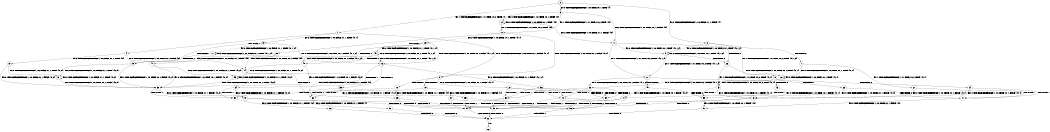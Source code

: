 digraph BCG {
size = "7, 10.5";
center = TRUE;
node [shape = circle];
0 [peripheries = 2];
0 -> 1 [label = "EX !1 !ATOMIC_EXCH_BRANCH (1, +1, TRUE, +0, 2, TRUE) !{}"];
0 -> 2 [label = "EX !2 !ATOMIC_EXCH_BRANCH (1, +0, FALSE, +1, 1, FALSE) !{}"];
0 -> 3 [label = "EX !0 !ATOMIC_EXCH_BRANCH (1, +0, TRUE, +0, 1, TRUE) !{}"];
1 -> 4 [label = "TERMINATE !1"];
1 -> 5 [label = "EX !2 !ATOMIC_EXCH_BRANCH (1, +0, FALSE, +1, 1, TRUE) !{0, 1}"];
1 -> 6 [label = "EX !0 !ATOMIC_EXCH_BRANCH (1, +0, TRUE, +0, 1, FALSE) !{0, 1}"];
2 -> 7 [label = "TERMINATE !2"];
2 -> 8 [label = "EX !1 !ATOMIC_EXCH_BRANCH (1, +1, TRUE, +0, 2, TRUE) !{0, 1, 2}"];
2 -> 9 [label = "EX !0 !ATOMIC_EXCH_BRANCH (1, +0, TRUE, +0, 1, TRUE) !{0, 1, 2}"];
3 -> 10 [label = "EX !1 !ATOMIC_EXCH_BRANCH (1, +1, TRUE, +0, 2, TRUE) !{0}"];
3 -> 11 [label = "EX !2 !ATOMIC_EXCH_BRANCH (1, +0, FALSE, +1, 1, FALSE) !{0}"];
3 -> 12 [label = "EX !0 !ATOMIC_EXCH_BRANCH (1, +0, TRUE, +0, 1, TRUE) !{0}"];
4 -> 13 [label = "EX !2 !ATOMIC_EXCH_BRANCH (1, +0, FALSE, +1, 1, TRUE) !{0}"];
4 -> 14 [label = "EX !0 !ATOMIC_EXCH_BRANCH (1, +0, TRUE, +0, 1, FALSE) !{0}"];
5 -> 15 [label = "TERMINATE !1"];
5 -> 16 [label = "EX !0 !ATOMIC_EXCH_BRANCH (1, +0, TRUE, +0, 1, FALSE) !{0, 1, 2}"];
5 -> 17 [label = "EX !2 !ATOMIC_EXCH_BRANCH (1, +0, FALSE, +1, 1, TRUE) !{0, 1, 2}"];
6 -> 18 [label = "TERMINATE !1"];
6 -> 19 [label = "TERMINATE !0"];
6 -> 20 [label = "EX !2 !ATOMIC_EXCH_BRANCH (1, +0, FALSE, +1, 1, FALSE) !{0, 1}"];
7 -> 21 [label = "EX !1 !ATOMIC_EXCH_BRANCH (1, +1, TRUE, +0, 2, TRUE) !{0, 1}"];
7 -> 22 [label = "EX !0 !ATOMIC_EXCH_BRANCH (1, +0, TRUE, +0, 1, TRUE) !{0, 1}"];
8 -> 23 [label = "TERMINATE !1"];
8 -> 24 [label = "TERMINATE !2"];
8 -> 25 [label = "EX !0 !ATOMIC_EXCH_BRANCH (1, +0, TRUE, +0, 1, FALSE) !{0, 1, 2}"];
9 -> 26 [label = "TERMINATE !2"];
9 -> 27 [label = "EX !1 !ATOMIC_EXCH_BRANCH (1, +1, TRUE, +0, 2, TRUE) !{0, 1, 2}"];
9 -> 9 [label = "EX !0 !ATOMIC_EXCH_BRANCH (1, +0, TRUE, +0, 1, TRUE) !{0, 1, 2}"];
10 -> 28 [label = "TERMINATE !1"];
10 -> 29 [label = "EX !2 !ATOMIC_EXCH_BRANCH (1, +0, FALSE, +1, 1, TRUE) !{0, 1}"];
10 -> 6 [label = "EX !0 !ATOMIC_EXCH_BRANCH (1, +0, TRUE, +0, 1, FALSE) !{0, 1}"];
11 -> 26 [label = "TERMINATE !2"];
11 -> 27 [label = "EX !1 !ATOMIC_EXCH_BRANCH (1, +1, TRUE, +0, 2, TRUE) !{0, 1, 2}"];
11 -> 9 [label = "EX !0 !ATOMIC_EXCH_BRANCH (1, +0, TRUE, +0, 1, TRUE) !{0, 1, 2}"];
12 -> 10 [label = "EX !1 !ATOMIC_EXCH_BRANCH (1, +1, TRUE, +0, 2, TRUE) !{0}"];
12 -> 11 [label = "EX !2 !ATOMIC_EXCH_BRANCH (1, +0, FALSE, +1, 1, FALSE) !{0}"];
12 -> 12 [label = "EX !0 !ATOMIC_EXCH_BRANCH (1, +0, TRUE, +0, 1, TRUE) !{0}"];
13 -> 30 [label = "EX !0 !ATOMIC_EXCH_BRANCH (1, +0, TRUE, +0, 1, FALSE) !{0, 2}"];
13 -> 31 [label = "EX !2 !ATOMIC_EXCH_BRANCH (1, +0, FALSE, +1, 1, TRUE) !{0, 2}"];
14 -> 32 [label = "TERMINATE !0"];
14 -> 33 [label = "EX !2 !ATOMIC_EXCH_BRANCH (1, +0, FALSE, +1, 1, FALSE) !{0}"];
15 -> 30 [label = "EX !0 !ATOMIC_EXCH_BRANCH (1, +0, TRUE, +0, 1, FALSE) !{0, 2}"];
15 -> 31 [label = "EX !2 !ATOMIC_EXCH_BRANCH (1, +0, FALSE, +1, 1, TRUE) !{0, 2}"];
16 -> 34 [label = "TERMINATE !1"];
16 -> 35 [label = "TERMINATE !0"];
16 -> 36 [label = "EX !2 !ATOMIC_EXCH_BRANCH (1, +0, FALSE, +1, 1, FALSE) !{0, 1, 2}"];
17 -> 15 [label = "TERMINATE !1"];
17 -> 16 [label = "EX !0 !ATOMIC_EXCH_BRANCH (1, +0, TRUE, +0, 1, FALSE) !{0, 1, 2}"];
17 -> 17 [label = "EX !2 !ATOMIC_EXCH_BRANCH (1, +0, FALSE, +1, 1, TRUE) !{0, 1, 2}"];
18 -> 32 [label = "TERMINATE !0"];
18 -> 33 [label = "EX !2 !ATOMIC_EXCH_BRANCH (1, +0, FALSE, +1, 1, FALSE) !{0}"];
19 -> 32 [label = "TERMINATE !1"];
19 -> 37 [label = "EX !2 !ATOMIC_EXCH_BRANCH (1, +0, FALSE, +1, 1, FALSE) !{1}"];
20 -> 38 [label = "TERMINATE !1"];
20 -> 39 [label = "TERMINATE !2"];
20 -> 40 [label = "TERMINATE !0"];
21 -> 41 [label = "TERMINATE !1"];
21 -> 42 [label = "EX !0 !ATOMIC_EXCH_BRANCH (1, +0, TRUE, +0, 1, FALSE) !{0, 1}"];
22 -> 43 [label = "EX !1 !ATOMIC_EXCH_BRANCH (1, +1, TRUE, +0, 2, TRUE) !{0, 1}"];
22 -> 22 [label = "EX !0 !ATOMIC_EXCH_BRANCH (1, +0, TRUE, +0, 1, TRUE) !{0, 1}"];
23 -> 41 [label = "TERMINATE !2"];
23 -> 44 [label = "EX !0 !ATOMIC_EXCH_BRANCH (1, +0, TRUE, +0, 1, FALSE) !{0, 2}"];
24 -> 41 [label = "TERMINATE !1"];
24 -> 42 [label = "EX !0 !ATOMIC_EXCH_BRANCH (1, +0, TRUE, +0, 1, FALSE) !{0, 1}"];
25 -> 38 [label = "TERMINATE !1"];
25 -> 39 [label = "TERMINATE !2"];
25 -> 40 [label = "TERMINATE !0"];
26 -> 43 [label = "EX !1 !ATOMIC_EXCH_BRANCH (1, +1, TRUE, +0, 2, TRUE) !{0, 1}"];
26 -> 22 [label = "EX !0 !ATOMIC_EXCH_BRANCH (1, +0, TRUE, +0, 1, TRUE) !{0, 1}"];
27 -> 45 [label = "TERMINATE !1"];
27 -> 46 [label = "TERMINATE !2"];
27 -> 25 [label = "EX !0 !ATOMIC_EXCH_BRANCH (1, +0, TRUE, +0, 1, FALSE) !{0, 1, 2}"];
28 -> 47 [label = "EX !2 !ATOMIC_EXCH_BRANCH (1, +0, FALSE, +1, 1, TRUE) !{0}"];
28 -> 14 [label = "EX !0 !ATOMIC_EXCH_BRANCH (1, +0, TRUE, +0, 1, FALSE) !{0}"];
29 -> 48 [label = "TERMINATE !1"];
29 -> 49 [label = "EX !2 !ATOMIC_EXCH_BRANCH (1, +0, FALSE, +1, 1, TRUE) !{0, 1, 2}"];
29 -> 16 [label = "EX !0 !ATOMIC_EXCH_BRANCH (1, +0, TRUE, +0, 1, FALSE) !{0, 1, 2}"];
30 -> 50 [label = "TERMINATE !0"];
30 -> 51 [label = "EX !2 !ATOMIC_EXCH_BRANCH (1, +0, FALSE, +1, 1, FALSE) !{0, 2}"];
31 -> 30 [label = "EX !0 !ATOMIC_EXCH_BRANCH (1, +0, TRUE, +0, 1, FALSE) !{0, 2}"];
31 -> 31 [label = "EX !2 !ATOMIC_EXCH_BRANCH (1, +0, FALSE, +1, 1, TRUE) !{0, 2}"];
32 -> 52 [label = "EX !2 !ATOMIC_EXCH_BRANCH (1, +0, FALSE, +1, 1, FALSE) !{}"];
33 -> 53 [label = "TERMINATE !2"];
33 -> 54 [label = "TERMINATE !0"];
34 -> 50 [label = "TERMINATE !0"];
34 -> 51 [label = "EX !2 !ATOMIC_EXCH_BRANCH (1, +0, FALSE, +1, 1, FALSE) !{0, 2}"];
35 -> 50 [label = "TERMINATE !1"];
35 -> 55 [label = "EX !2 !ATOMIC_EXCH_BRANCH (1, +0, FALSE, +1, 1, FALSE) !{1, 2}"];
36 -> 38 [label = "TERMINATE !1"];
36 -> 39 [label = "TERMINATE !2"];
36 -> 40 [label = "TERMINATE !0"];
37 -> 54 [label = "TERMINATE !1"];
37 -> 56 [label = "TERMINATE !2"];
38 -> 53 [label = "TERMINATE !2"];
38 -> 54 [label = "TERMINATE !0"];
39 -> 53 [label = "TERMINATE !1"];
39 -> 56 [label = "TERMINATE !0"];
40 -> 54 [label = "TERMINATE !1"];
40 -> 56 [label = "TERMINATE !2"];
41 -> 57 [label = "EX !0 !ATOMIC_EXCH_BRANCH (1, +0, TRUE, +0, 1, FALSE) !{0}"];
42 -> 53 [label = "TERMINATE !1"];
42 -> 56 [label = "TERMINATE !0"];
43 -> 58 [label = "TERMINATE !1"];
43 -> 42 [label = "EX !0 !ATOMIC_EXCH_BRANCH (1, +0, TRUE, +0, 1, FALSE) !{0, 1}"];
44 -> 53 [label = "TERMINATE !2"];
44 -> 54 [label = "TERMINATE !0"];
45 -> 58 [label = "TERMINATE !2"];
45 -> 44 [label = "EX !0 !ATOMIC_EXCH_BRANCH (1, +0, TRUE, +0, 1, FALSE) !{0, 2}"];
46 -> 58 [label = "TERMINATE !1"];
46 -> 42 [label = "EX !0 !ATOMIC_EXCH_BRANCH (1, +0, TRUE, +0, 1, FALSE) !{0, 1}"];
47 -> 59 [label = "EX !2 !ATOMIC_EXCH_BRANCH (1, +0, FALSE, +1, 1, TRUE) !{0, 2}"];
47 -> 30 [label = "EX !0 !ATOMIC_EXCH_BRANCH (1, +0, TRUE, +0, 1, FALSE) !{0, 2}"];
48 -> 59 [label = "EX !2 !ATOMIC_EXCH_BRANCH (1, +0, FALSE, +1, 1, TRUE) !{0, 2}"];
48 -> 30 [label = "EX !0 !ATOMIC_EXCH_BRANCH (1, +0, TRUE, +0, 1, FALSE) !{0, 2}"];
49 -> 48 [label = "TERMINATE !1"];
49 -> 49 [label = "EX !2 !ATOMIC_EXCH_BRANCH (1, +0, FALSE, +1, 1, TRUE) !{0, 1, 2}"];
49 -> 16 [label = "EX !0 !ATOMIC_EXCH_BRANCH (1, +0, TRUE, +0, 1, FALSE) !{0, 1, 2}"];
50 -> 60 [label = "EX !2 !ATOMIC_EXCH_BRANCH (1, +0, FALSE, +1, 1, FALSE) !{2}"];
51 -> 53 [label = "TERMINATE !2"];
51 -> 54 [label = "TERMINATE !0"];
52 -> 61 [label = "TERMINATE !2"];
53 -> 61 [label = "TERMINATE !0"];
54 -> 61 [label = "TERMINATE !2"];
55 -> 54 [label = "TERMINATE !1"];
55 -> 56 [label = "TERMINATE !2"];
56 -> 61 [label = "TERMINATE !1"];
57 -> 61 [label = "TERMINATE !0"];
58 -> 57 [label = "EX !0 !ATOMIC_EXCH_BRANCH (1, +0, TRUE, +0, 1, FALSE) !{0}"];
59 -> 59 [label = "EX !2 !ATOMIC_EXCH_BRANCH (1, +0, FALSE, +1, 1, TRUE) !{0, 2}"];
59 -> 30 [label = "EX !0 !ATOMIC_EXCH_BRANCH (1, +0, TRUE, +0, 1, FALSE) !{0, 2}"];
60 -> 61 [label = "TERMINATE !2"];
61 -> 62 [label = "exit"];
}
